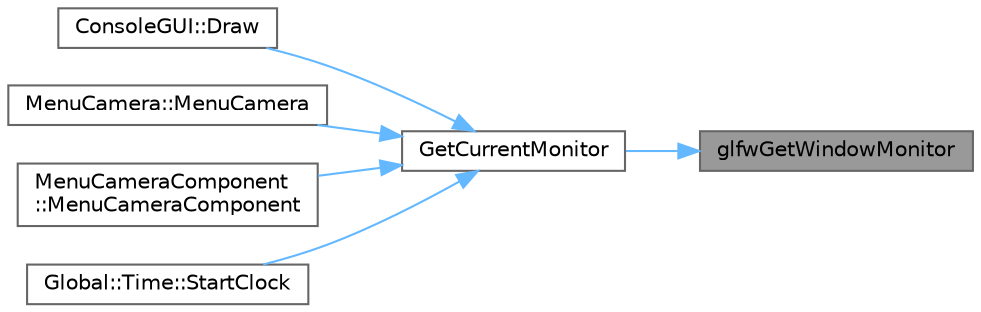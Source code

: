 digraph "glfwGetWindowMonitor"
{
 // LATEX_PDF_SIZE
  bgcolor="transparent";
  edge [fontname=Helvetica,fontsize=10,labelfontname=Helvetica,labelfontsize=10];
  node [fontname=Helvetica,fontsize=10,shape=box,height=0.2,width=0.4];
  rankdir="RL";
  Node1 [id="Node000001",label="glfwGetWindowMonitor",height=0.2,width=0.4,color="gray40", fillcolor="grey60", style="filled", fontcolor="black",tooltip="Returns the monitor that the window uses for full screen mode."];
  Node1 -> Node2 [id="edge1_Node000001_Node000002",dir="back",color="steelblue1",style="solid",tooltip=" "];
  Node2 [id="Node000002",label="GetCurrentMonitor",height=0.2,width=0.4,color="grey40", fillcolor="white", style="filled",URL="$_old_2_classes_2lib_2rcore_8c.html#ab26cf58bb52e9c8dd2af23499a50587a",tooltip=" "];
  Node2 -> Node3 [id="edge2_Node000002_Node000003",dir="back",color="steelblue1",style="solid",tooltip=" "];
  Node3 [id="Node000003",label="ConsoleGUI::Draw",height=0.2,width=0.4,color="grey40", fillcolor="white", style="filled",URL="$class_console_g_u_i.html#a984e19339696dc6e3a5ebec7e51710a8",tooltip=" "];
  Node2 -> Node4 [id="edge3_Node000002_Node000004",dir="back",color="steelblue1",style="solid",tooltip=" "];
  Node4 [id="Node000004",label="MenuCamera::MenuCamera",height=0.2,width=0.4,color="grey40", fillcolor="white", style="filled",URL="$class_menu_camera.html#a163de090da4d4fcf389bdc90cbf034e4",tooltip=" "];
  Node2 -> Node5 [id="edge4_Node000002_Node000005",dir="back",color="steelblue1",style="solid",tooltip=" "];
  Node5 [id="Node000005",label="MenuCameraComponent\l::MenuCameraComponent",height=0.2,width=0.4,color="grey40", fillcolor="white", style="filled",URL="$class_menu_camera_component.html#adc4070c18164ca16280c91a9e2163129",tooltip=" "];
  Node2 -> Node6 [id="edge5_Node000002_Node000006",dir="back",color="steelblue1",style="solid",tooltip=" "];
  Node6 [id="Node000006",label="Global::Time::StartClock",height=0.2,width=0.4,color="grey40", fillcolor="white", style="filled",URL="$class_global_1_1_time.html#a5b074d347a49a082d1c8e1e38faadf4e",tooltip=" "];
}
